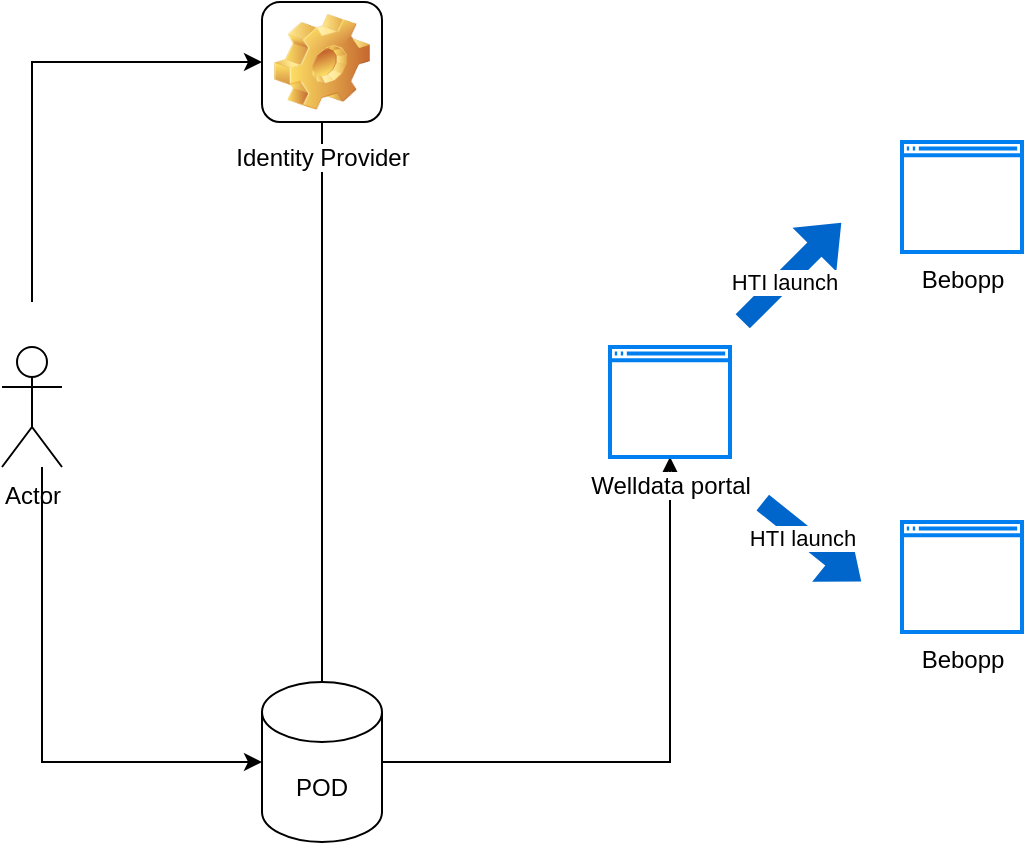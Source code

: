 <mxfile version="26.0.16">
  <diagram name="Page-1" id="zk0IBZCfySzQGZSyrAQ5">
    <mxGraphModel dx="1226" dy="810" grid="1" gridSize="10" guides="1" tooltips="1" connect="1" arrows="1" fold="1" page="1" pageScale="1" pageWidth="827" pageHeight="1169" math="0" shadow="0">
      <root>
        <mxCell id="0" />
        <mxCell id="1" parent="0" />
        <mxCell id="cpSgUG0TKF3vMzKKmCbn-16" style="edgeStyle=orthogonalEdgeStyle;rounded=0;orthogonalLoop=1;jettySize=auto;html=1;entryX=0;entryY=0.5;entryDx=0;entryDy=0;" edge="1" parent="1" target="cpSgUG0TKF3vMzKKmCbn-12">
          <mxGeometry relative="1" as="geometry">
            <mxPoint x="65" y="340" as="sourcePoint" />
            <Array as="points">
              <mxPoint x="65" y="220" />
            </Array>
          </mxGeometry>
        </mxCell>
        <mxCell id="cpSgUG0TKF3vMzKKmCbn-1" value="Actor" style="shape=umlActor;verticalLabelPosition=bottom;verticalAlign=top;html=1;outlineConnect=0;" vertex="1" parent="1">
          <mxGeometry x="50" y="362.5" width="30" height="60" as="geometry" />
        </mxCell>
        <mxCell id="cpSgUG0TKF3vMzKKmCbn-9" style="edgeStyle=orthogonalEdgeStyle;rounded=0;orthogonalLoop=1;jettySize=auto;html=1;" edge="1" parent="1" source="cpSgUG0TKF3vMzKKmCbn-2" target="cpSgUG0TKF3vMzKKmCbn-6">
          <mxGeometry relative="1" as="geometry" />
        </mxCell>
        <mxCell id="cpSgUG0TKF3vMzKKmCbn-2" value="POD" style="shape=cylinder3;whiteSpace=wrap;html=1;boundedLbl=1;backgroundOutline=1;size=15;" vertex="1" parent="1">
          <mxGeometry x="180" y="530" width="60" height="80" as="geometry" />
        </mxCell>
        <mxCell id="cpSgUG0TKF3vMzKKmCbn-6" value="Welldata portal" style="html=1;verticalLabelPosition=bottom;align=center;labelBackgroundColor=#ffffff;verticalAlign=top;strokeWidth=2;strokeColor=#0080F0;shadow=0;dashed=0;shape=mxgraph.ios7.icons.window;" vertex="1" parent="1">
          <mxGeometry x="354" y="362.5" width="60" height="55" as="geometry" />
        </mxCell>
        <mxCell id="cpSgUG0TKF3vMzKKmCbn-8" style="edgeStyle=orthogonalEdgeStyle;rounded=0;orthogonalLoop=1;jettySize=auto;html=1;entryX=0;entryY=0.5;entryDx=0;entryDy=0;entryPerimeter=0;" edge="1" parent="1" source="cpSgUG0TKF3vMzKKmCbn-1" target="cpSgUG0TKF3vMzKKmCbn-2">
          <mxGeometry relative="1" as="geometry">
            <Array as="points">
              <mxPoint x="70" y="570" />
            </Array>
          </mxGeometry>
        </mxCell>
        <mxCell id="cpSgUG0TKF3vMzKKmCbn-11" value="Bebopp" style="html=1;verticalLabelPosition=bottom;align=center;labelBackgroundColor=#ffffff;verticalAlign=top;strokeWidth=2;strokeColor=#0080F0;shadow=0;dashed=0;shape=mxgraph.ios7.icons.window;" vertex="1" parent="1">
          <mxGeometry x="500" y="260" width="60" height="55" as="geometry" />
        </mxCell>
        <mxCell id="cpSgUG0TKF3vMzKKmCbn-17" style="edgeStyle=orthogonalEdgeStyle;rounded=0;orthogonalLoop=1;jettySize=auto;html=1;endArrow=none;startFill=0;" edge="1" parent="1" source="cpSgUG0TKF3vMzKKmCbn-12" target="cpSgUG0TKF3vMzKKmCbn-2">
          <mxGeometry relative="1" as="geometry" />
        </mxCell>
        <mxCell id="cpSgUG0TKF3vMzKKmCbn-12" value="Identity Provider" style="icon;html=1;image=img/clipart/Gear_128x128.png" vertex="1" parent="1">
          <mxGeometry x="180" y="190" width="60" height="60" as="geometry" />
        </mxCell>
        <mxCell id="cpSgUG0TKF3vMzKKmCbn-19" value="Bebopp" style="html=1;verticalLabelPosition=bottom;align=center;labelBackgroundColor=#ffffff;verticalAlign=top;strokeWidth=2;strokeColor=#0080F0;shadow=0;dashed=0;shape=mxgraph.ios7.icons.window;" vertex="1" parent="1">
          <mxGeometry x="500" y="450" width="60" height="55" as="geometry" />
        </mxCell>
        <mxCell id="cpSgUG0TKF3vMzKKmCbn-20" value="" style="shape=flexArrow;endArrow=classic;html=1;rounded=0;fillColor=#0066CC;strokeColor=none;" edge="1" parent="1">
          <mxGeometry width="50" height="50" relative="1" as="geometry">
            <mxPoint x="420" y="350" as="sourcePoint" />
            <mxPoint x="470" y="300" as="targetPoint" />
          </mxGeometry>
        </mxCell>
        <mxCell id="cpSgUG0TKF3vMzKKmCbn-21" value="HTI launch" style="edgeLabel;html=1;align=center;verticalAlign=middle;resizable=0;points=[];" vertex="1" connectable="0" parent="cpSgUG0TKF3vMzKKmCbn-20">
          <mxGeometry x="-0.18" y="-1" relative="1" as="geometry">
            <mxPoint as="offset" />
          </mxGeometry>
        </mxCell>
        <mxCell id="cpSgUG0TKF3vMzKKmCbn-22" value="" style="shape=flexArrow;endArrow=classic;html=1;rounded=0;fillColor=#0066CC;strokeColor=none;" edge="1" parent="1">
          <mxGeometry width="50" height="50" relative="1" as="geometry">
            <mxPoint x="430" y="440" as="sourcePoint" />
            <mxPoint x="480" y="480" as="targetPoint" />
          </mxGeometry>
        </mxCell>
        <mxCell id="cpSgUG0TKF3vMzKKmCbn-23" value="HTI launch" style="edgeLabel;html=1;align=center;verticalAlign=middle;resizable=0;points=[];" vertex="1" connectable="0" parent="cpSgUG0TKF3vMzKKmCbn-22">
          <mxGeometry x="-0.18" y="-1" relative="1" as="geometry">
            <mxPoint as="offset" />
          </mxGeometry>
        </mxCell>
      </root>
    </mxGraphModel>
  </diagram>
</mxfile>
